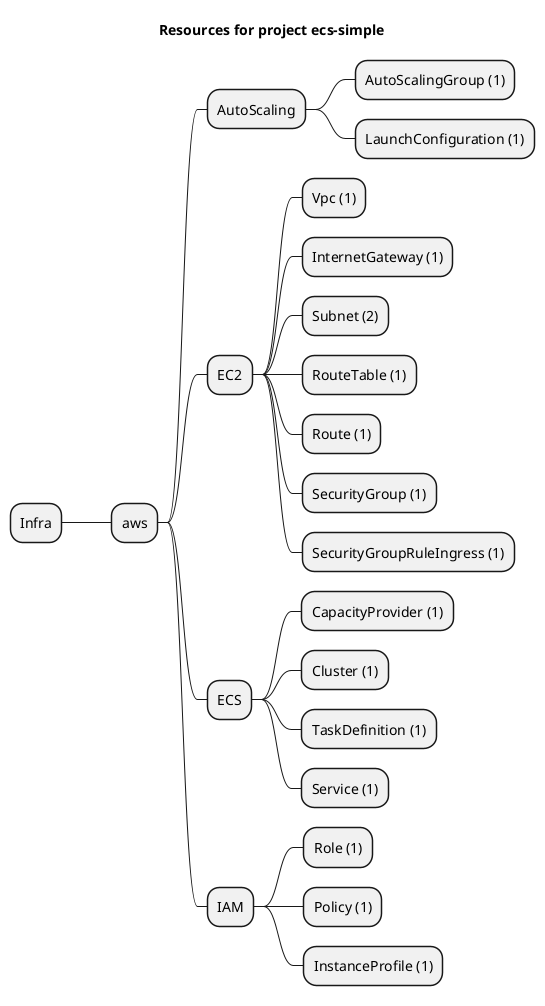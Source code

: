 @startmindmap
title Resources for project ecs-simple
skinparam monochrome true
+ Infra
++ aws
+++ AutoScaling
++++ AutoScalingGroup (1)
++++ LaunchConfiguration (1)
+++ EC2
++++ Vpc (1)
++++ InternetGateway (1)
++++ Subnet (2)
++++ RouteTable (1)
++++ Route (1)
++++ SecurityGroup (1)
++++ SecurityGroupRuleIngress (1)
+++ ECS
++++ CapacityProvider (1)
++++ Cluster (1)
++++ TaskDefinition (1)
++++ Service (1)
+++ IAM
++++ Role (1)
++++ Policy (1)
++++ InstanceProfile (1)
@endmindmap